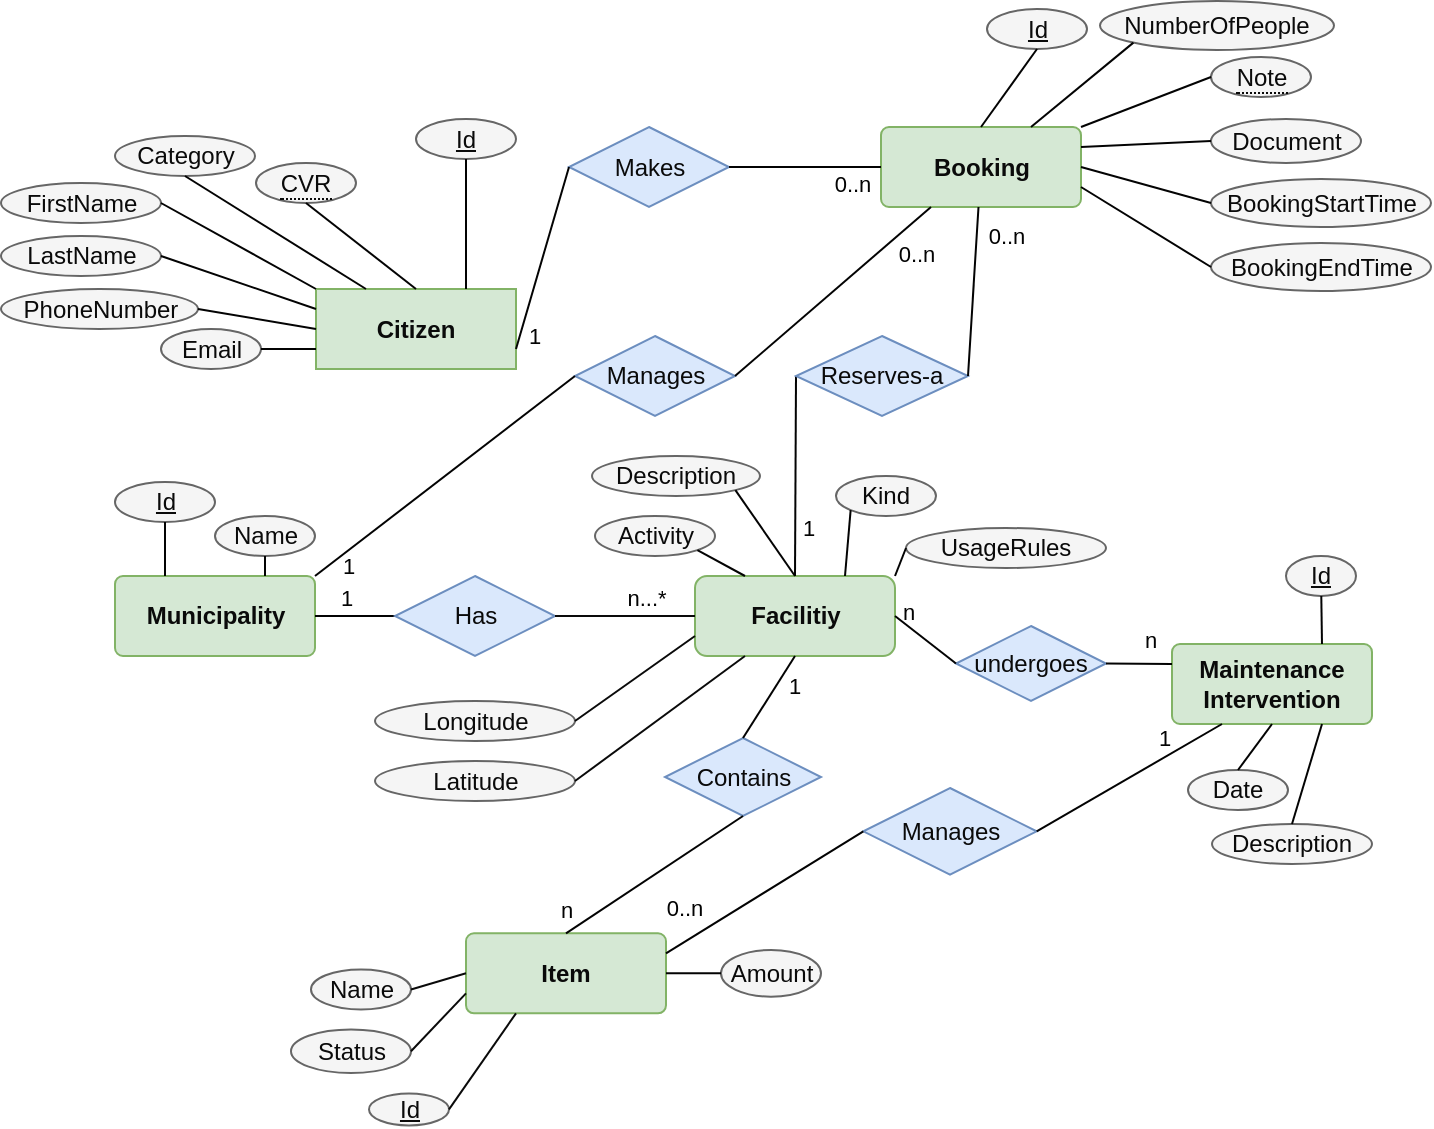 <mxfile>
    <diagram id="LfCzdrSlMp3ZznfIHX8q" name="Consolidated_ER_diagram">
        <mxGraphModel dx="662" dy="665" grid="0" gridSize="10" guides="1" tooltips="1" connect="1" arrows="1" fold="1" page="1" pageScale="1" pageWidth="850" pageHeight="1100" background="#ffffff" math="0" shadow="0">
            <root>
                <mxCell id="0"/>
                <mxCell id="1" parent="0"/>
                <mxCell id="120" value="FirstName" style="ellipse;whiteSpace=wrap;html=1;align=center;fillColor=#f5f5f5;strokeColor=#666666;fontColor=#0A0A0A;" vertex="1" parent="1">
                    <mxGeometry x="96.5" y="162.5" width="80" height="20" as="geometry"/>
                </mxCell>
                <mxCell id="121" value="Citizen" style="whiteSpace=wrap;html=1;align=center;fontStyle=1;fillColor=#d5e8d4;strokeColor=#82b366;fontColor=#0A0A0A;" vertex="1" parent="1">
                    <mxGeometry x="254" y="215.5" width="100" height="40" as="geometry"/>
                </mxCell>
                <mxCell id="122" value="PhoneNumber" style="ellipse;whiteSpace=wrap;html=1;align=center;fillColor=#f5f5f5;strokeColor=#666666;fontColor=#0A0A0A;" vertex="1" parent="1">
                    <mxGeometry x="96.5" y="215.5" width="98.5" height="20" as="geometry"/>
                </mxCell>
                <mxCell id="123" value="Email" style="ellipse;whiteSpace=wrap;html=1;align=center;fillColor=#f5f5f5;strokeColor=#666666;fontColor=#0A0A0A;" vertex="1" parent="1">
                    <mxGeometry x="176.5" y="235.5" width="50" height="20" as="geometry"/>
                </mxCell>
                <mxCell id="124" value="Category" style="ellipse;whiteSpace=wrap;html=1;align=center;fillColor=#f5f5f5;strokeColor=#666666;fontColor=#0A0A0A;" vertex="1" parent="1">
                    <mxGeometry x="153.5" y="139" width="70" height="20" as="geometry"/>
                </mxCell>
                <mxCell id="125" value="" style="endArrow=none;html=1;rounded=0;entryX=0;entryY=0;entryDx=0;entryDy=0;exitX=1;exitY=0.5;exitDx=0;exitDy=0;fontColor=#0A0A0A;strokeColor=#030303;" edge="1" parent="1" source="120" target="121">
                    <mxGeometry relative="1" as="geometry">
                        <mxPoint x="254" y="65.5" as="sourcePoint"/>
                        <mxPoint x="414" y="65.5" as="targetPoint"/>
                    </mxGeometry>
                </mxCell>
                <mxCell id="126" value="" style="endArrow=none;html=1;rounded=0;exitX=1;exitY=0.5;exitDx=0;exitDy=0;entryX=0;entryY=0.5;entryDx=0;entryDy=0;fontColor=#0A0A0A;strokeColor=#030303;" edge="1" parent="1" source="122" target="121">
                    <mxGeometry relative="1" as="geometry">
                        <mxPoint x="264" y="75.5" as="sourcePoint"/>
                        <mxPoint x="294" y="145.5" as="targetPoint"/>
                    </mxGeometry>
                </mxCell>
                <mxCell id="127" value="" style="endArrow=none;html=1;rounded=0;entryX=0;entryY=0.75;entryDx=0;entryDy=0;exitX=1;exitY=0.5;exitDx=0;exitDy=0;fontColor=#0A0A0A;strokeColor=#030303;" edge="1" parent="1" source="123" target="121">
                    <mxGeometry relative="1" as="geometry">
                        <mxPoint x="284" y="95.5" as="sourcePoint"/>
                        <mxPoint x="299" y="175.5" as="targetPoint"/>
                    </mxGeometry>
                </mxCell>
                <mxCell id="128" value="Facilitiy" style="whiteSpace=wrap;html=1;align=center;fontStyle=1;fillColor=#d5e8d4;strokeColor=#82b366;fontColor=#0A0A0A;rounded=1;" vertex="1" parent="1">
                    <mxGeometry x="443.5" y="359" width="100" height="40" as="geometry"/>
                </mxCell>
                <mxCell id="129" value="Kind" style="ellipse;whiteSpace=wrap;html=1;align=center;fillColor=#f5f5f5;strokeColor=#666666;fontColor=#0A0A0A;" vertex="1" parent="1">
                    <mxGeometry x="514" y="309" width="50" height="20" as="geometry"/>
                </mxCell>
                <mxCell id="130" value="Item" style="rounded=1;arcSize=10;whiteSpace=wrap;html=1;align=center;fontStyle=1;fillColor=#d5e8d4;strokeColor=#82b366;fontColor=#0A0A0A;" vertex="1" parent="1">
                    <mxGeometry x="329" y="537.66" width="100" height="40" as="geometry"/>
                </mxCell>
                <mxCell id="131" value="Name" style="ellipse;whiteSpace=wrap;html=1;align=center;fillColor=#f5f5f5;strokeColor=#666666;fontColor=#0A0A0A;" vertex="1" parent="1">
                    <mxGeometry x="251.5" y="555.71" width="50" height="20" as="geometry"/>
                </mxCell>
                <mxCell id="132" value="Amount" style="ellipse;whiteSpace=wrap;html=1;align=center;fillColor=#f5f5f5;strokeColor=#666666;fontColor=#0A0A0A;" vertex="1" parent="1">
                    <mxGeometry x="456.5" y="546.0" width="50" height="23.33" as="geometry"/>
                </mxCell>
                <mxCell id="133" value="" style="endArrow=none;html=1;rounded=0;entryX=0;entryY=0.5;entryDx=0;entryDy=0;exitX=1;exitY=0.5;exitDx=0;exitDy=0;fontColor=#0A0A0A;strokeColor=#0A0A0A;" edge="1" parent="1" source="131" target="130">
                    <mxGeometry relative="1" as="geometry">
                        <mxPoint x="429" y="357.66" as="sourcePoint"/>
                        <mxPoint x="499" y="317.66" as="targetPoint"/>
                    </mxGeometry>
                </mxCell>
                <mxCell id="134" value="" style="endArrow=none;html=1;rounded=0;entryX=1;entryY=0.5;entryDx=0;entryDy=0;exitX=0;exitY=0.5;exitDx=0;exitDy=0;fontColor=#0A0A0A;strokeColor=#030303;" edge="1" parent="1" source="132" target="130">
                    <mxGeometry relative="1" as="geometry">
                        <mxPoint x="319" y="567.66" as="sourcePoint"/>
                        <mxPoint x="374" y="537.66" as="targetPoint"/>
                    </mxGeometry>
                </mxCell>
                <mxCell id="135" value="Makes" style="shape=rhombus;perimeter=rhombusPerimeter;whiteSpace=wrap;html=1;align=center;fillColor=#dae8fc;strokeColor=#6c8ebf;fontStyle=0;fontColor=#0A0A0A;" vertex="1" parent="1">
                    <mxGeometry x="380.5" y="134.5" width="80" height="40" as="geometry"/>
                </mxCell>
                <mxCell id="136" value="" style="endArrow=none;html=1;rounded=0;exitX=1;exitY=0.75;exitDx=0;exitDy=0;entryX=0;entryY=0.5;entryDx=0;entryDy=0;fontColor=#0A0A0A;strokeColor=#030303;" edge="1" parent="1" source="121" target="135">
                    <mxGeometry relative="1" as="geometry">
                        <mxPoint x="548.2" y="-61" as="sourcePoint"/>
                        <mxPoint x="550" y="-30.48" as="targetPoint"/>
                    </mxGeometry>
                </mxCell>
                <mxCell id="137" value="1" style="edgeLabel;html=1;align=center;verticalAlign=middle;resizable=0;points=[];fontColor=#030303;labelBackgroundColor=none;" connectable="0" vertex="1" parent="136">
                    <mxGeometry x="-0.694" relative="1" as="geometry">
                        <mxPoint x="5" y="7" as="offset"/>
                    </mxGeometry>
                </mxCell>
                <mxCell id="138" value="Booking" style="rounded=1;arcSize=10;whiteSpace=wrap;html=1;align=center;fontStyle=1;fillColor=#d5e8d4;strokeColor=#82b366;fontColor=#0A0A0A;" vertex="1" parent="1">
                    <mxGeometry x="536.5" y="134.5" width="100" height="40" as="geometry"/>
                </mxCell>
                <mxCell id="139" value="Document" style="ellipse;whiteSpace=wrap;html=1;align=center;fillColor=#f5f5f5;strokeColor=#666666;fontColor=#0A0A0A;" vertex="1" parent="1">
                    <mxGeometry x="701.5" y="130.5" width="75" height="22" as="geometry"/>
                </mxCell>
                <mxCell id="140" value="&lt;span style=&quot;border-bottom: 1px dotted&quot;&gt;Note&lt;/span&gt;" style="ellipse;whiteSpace=wrap;html=1;align=center;fillColor=#f5f5f5;strokeColor=#666666;fontColor=#0A0A0A;" vertex="1" parent="1">
                    <mxGeometry x="701.5" y="99.5" width="50" height="20" as="geometry"/>
                </mxCell>
                <mxCell id="141" value="Maintenance Intervention" style="rounded=1;arcSize=10;whiteSpace=wrap;html=1;align=center;fontStyle=1;fillColor=#d5e8d4;strokeColor=#82b366;fontColor=#0A0A0A;" vertex="1" parent="1">
                    <mxGeometry x="682" y="393" width="100" height="40" as="geometry"/>
                </mxCell>
                <mxCell id="142" value="" style="endArrow=none;html=1;rounded=0;exitX=1;exitY=0.25;exitDx=0;exitDy=0;entryX=0;entryY=0.5;entryDx=0;entryDy=0;fontColor=#0A0A0A;strokeColor=#030303;" edge="1" parent="1" source="138" target="139">
                    <mxGeometry relative="1" as="geometry">
                        <mxPoint x="771.5" y="324.5" as="sourcePoint"/>
                        <mxPoint x="696.5" y="124.5" as="targetPoint"/>
                    </mxGeometry>
                </mxCell>
                <mxCell id="143" value="" style="endArrow=none;html=1;rounded=0;entryX=0;entryY=0.5;entryDx=0;entryDy=0;exitX=1;exitY=0;exitDx=0;exitDy=0;fontColor=#0A0A0A;strokeColor=#030303;" edge="1" parent="1" source="138" target="140">
                    <mxGeometry relative="1" as="geometry">
                        <mxPoint x="701.5" y="214.5" as="sourcePoint"/>
                        <mxPoint x="646.5" y="304.5" as="targetPoint"/>
                    </mxGeometry>
                </mxCell>
                <mxCell id="144" value="Date" style="ellipse;whiteSpace=wrap;html=1;align=center;fillColor=#f5f5f5;strokeColor=#666666;fontColor=#0A0A0A;" vertex="1" parent="1">
                    <mxGeometry x="690" y="456" width="50" height="20" as="geometry"/>
                </mxCell>
                <mxCell id="145" value="Description" style="ellipse;whiteSpace=wrap;html=1;align=center;fillColor=#f5f5f5;strokeColor=#666666;fontColor=#0A0A0A;" vertex="1" parent="1">
                    <mxGeometry x="702" y="483" width="80" height="20" as="geometry"/>
                </mxCell>
                <mxCell id="146" value="" style="endArrow=none;html=1;rounded=0;entryX=0.5;entryY=0;entryDx=0;entryDy=0;exitX=0.5;exitY=1;exitDx=0;exitDy=0;fontColor=#0A0A0A;strokeColor=#030303;" edge="1" parent="1" source="141" target="144">
                    <mxGeometry relative="1" as="geometry">
                        <mxPoint x="813.5" y="829" as="sourcePoint"/>
                        <mxPoint x="773.5" y="839" as="targetPoint"/>
                    </mxGeometry>
                </mxCell>
                <mxCell id="147" value="" style="endArrow=none;html=1;rounded=0;entryX=0.5;entryY=0;entryDx=0;entryDy=0;exitX=0.75;exitY=1;exitDx=0;exitDy=0;fontColor=#0A0A0A;strokeColor=#030303;" edge="1" parent="1" source="141" target="145">
                    <mxGeometry relative="1" as="geometry">
                        <mxPoint x="828.5" y="409.0" as="sourcePoint"/>
                        <mxPoint x="783.5" y="459" as="targetPoint"/>
                    </mxGeometry>
                </mxCell>
                <mxCell id="148" value="" style="endArrow=none;html=1;rounded=0;exitX=0.5;exitY=1;exitDx=0;exitDy=0;entryX=0.25;entryY=0;entryDx=0;entryDy=0;fontColor=#0A0A0A;strokeColor=#030303;" edge="1" parent="1" source="124" target="121">
                    <mxGeometry relative="1" as="geometry">
                        <mxPoint x="224" y="25.5" as="sourcePoint"/>
                        <mxPoint x="244" y="145.5" as="targetPoint"/>
                    </mxGeometry>
                </mxCell>
                <mxCell id="149" value="&lt;span style=&quot;border-bottom: 1px dotted&quot;&gt;CVR&lt;/span&gt;" style="ellipse;whiteSpace=wrap;html=1;align=center;fillColor=#f5f5f5;strokeColor=#666666;fontColor=#0A0A0A;" vertex="1" parent="1">
                    <mxGeometry x="224" y="152.5" width="50" height="20" as="geometry"/>
                </mxCell>
                <mxCell id="150" value="" style="endArrow=none;html=1;rounded=0;entryX=0.5;entryY=0;entryDx=0;entryDy=0;exitX=0.5;exitY=1;exitDx=0;exitDy=0;fontColor=#0A0A0A;strokeColor=#030303;" edge="1" parent="1" source="149" target="121">
                    <mxGeometry relative="1" as="geometry">
                        <mxPoint x="174.0" y="175.5" as="sourcePoint"/>
                        <mxPoint x="254" y="175.5" as="targetPoint"/>
                    </mxGeometry>
                </mxCell>
                <mxCell id="151" value="" style="endArrow=none;html=1;rounded=0;entryX=0.75;entryY=0;entryDx=0;entryDy=0;exitX=0;exitY=1;exitDx=0;exitDy=0;fontColor=#0A0A0A;strokeColor=#030303;" edge="1" parent="1" source="129" target="128">
                    <mxGeometry relative="1" as="geometry">
                        <mxPoint x="453.5" y="449" as="sourcePoint"/>
                        <mxPoint x="378.5" y="619" as="targetPoint"/>
                    </mxGeometry>
                </mxCell>
                <mxCell id="152" value="" style="endArrow=none;html=1;rounded=0;exitX=1;exitY=0.5;exitDx=0;exitDy=0;entryX=0;entryY=0.5;entryDx=0;entryDy=0;fontColor=#0A0A0A;strokeColor=#030303;" edge="1" parent="1" source="135" target="138">
                    <mxGeometry relative="1" as="geometry">
                        <mxPoint x="491.5" y="-31.5" as="sourcePoint"/>
                        <mxPoint x="501.5" y="38.5" as="targetPoint"/>
                    </mxGeometry>
                </mxCell>
                <mxCell id="153" value="0..n" style="edgeLabel;html=1;align=center;verticalAlign=middle;resizable=0;points=[];fontColor=#030303;labelBackgroundColor=none;" connectable="0" vertex="1" parent="152">
                    <mxGeometry x="0.476" y="-5" relative="1" as="geometry">
                        <mxPoint x="5" y="3" as="offset"/>
                    </mxGeometry>
                </mxCell>
                <mxCell id="154" value="" style="endArrow=none;html=1;rounded=0;exitX=0.5;exitY=0;exitDx=0;exitDy=0;entryX=0;entryY=0.5;entryDx=0;entryDy=0;fontColor=#0A0A0A;strokeColor=#030303;" edge="1" parent="1" source="128" target="155">
                    <mxGeometry relative="1" as="geometry">
                        <mxPoint x="373.5" y="89" as="sourcePoint"/>
                        <mxPoint x="283.5" y="139" as="targetPoint"/>
                    </mxGeometry>
                </mxCell>
                <mxCell id="155" value="Reserves-a" style="shape=rhombus;perimeter=rhombusPerimeter;whiteSpace=wrap;html=1;align=center;fillColor=#dae8fc;strokeColor=#6c8ebf;fontStyle=0;fontColor=#0A0A0A;" vertex="1" parent="1">
                    <mxGeometry x="494" y="239" width="86" height="40" as="geometry"/>
                </mxCell>
                <mxCell id="156" value="" style="endArrow=none;html=1;rounded=0;fontColor=#0A0A0A;strokeColor=#030303;exitX=1;exitY=0.5;exitDx=0;exitDy=0;" edge="1" parent="1" source="155" target="138">
                    <mxGeometry relative="1" as="geometry">
                        <mxPoint x="616" y="195" as="sourcePoint"/>
                        <mxPoint x="621" y="165" as="targetPoint"/>
                    </mxGeometry>
                </mxCell>
                <mxCell id="157" value="Activity" style="ellipse;whiteSpace=wrap;html=1;align=center;fillColor=#f5f5f5;strokeColor=#666666;fontColor=#0A0A0A;" vertex="1" parent="1">
                    <mxGeometry x="393.5" y="329" width="60" height="20" as="geometry"/>
                </mxCell>
                <mxCell id="158" value="" style="endArrow=none;html=1;rounded=0;entryX=0.25;entryY=0;entryDx=0;entryDy=0;exitX=1;exitY=1;exitDx=0;exitDy=0;fontColor=#0A0A0A;strokeColor=#030303;" edge="1" parent="1" source="157" target="128">
                    <mxGeometry relative="1" as="geometry">
                        <mxPoint x="383.5" y="389" as="sourcePoint"/>
                        <mxPoint x="453.5" y="379" as="targetPoint"/>
                    </mxGeometry>
                </mxCell>
                <mxCell id="159" value="Contains" style="shape=rhombus;perimeter=rhombusPerimeter;whiteSpace=wrap;html=1;align=center;fillColor=#dae8fc;strokeColor=#6c8ebf;fontStyle=0;fontColor=#0A0A0A;" vertex="1" parent="1">
                    <mxGeometry x="428.5" y="440" width="78" height="39" as="geometry"/>
                </mxCell>
                <mxCell id="160" value="&lt;u&gt;Id&lt;/u&gt;" style="ellipse;whiteSpace=wrap;html=1;align=center;fillColor=#f5f5f5;strokeColor=#666666;fontColor=#0A0A0A;" vertex="1" parent="1">
                    <mxGeometry x="304" y="130.5" width="50" height="20" as="geometry"/>
                </mxCell>
                <mxCell id="161" value="" style="endArrow=none;html=1;rounded=0;entryX=0.75;entryY=0;entryDx=0;entryDy=0;exitX=0.5;exitY=1;exitDx=0;exitDy=0;fontColor=#0A0A0A;strokeColor=#030303;" edge="1" parent="1" source="160" target="121">
                    <mxGeometry relative="1" as="geometry">
                        <mxPoint x="224" y="25.5" as="sourcePoint"/>
                        <mxPoint x="279" y="155.5" as="targetPoint"/>
                    </mxGeometry>
                </mxCell>
                <mxCell id="162" value="BookingStartTime" style="ellipse;whiteSpace=wrap;html=1;align=center;fillColor=#f5f5f5;strokeColor=#666666;fontColor=#0A0A0A;" vertex="1" parent="1">
                    <mxGeometry x="701.5" y="160.5" width="110" height="24" as="geometry"/>
                </mxCell>
                <mxCell id="163" value="BookingEndTime" style="ellipse;whiteSpace=wrap;html=1;align=center;fillColor=#f5f5f5;strokeColor=#666666;fontColor=#0A0A0A;" vertex="1" parent="1">
                    <mxGeometry x="701.5" y="192.5" width="110" height="24" as="geometry"/>
                </mxCell>
                <mxCell id="164" value="" style="endArrow=none;html=1;rounded=0;exitX=0;exitY=0.5;exitDx=0;exitDy=0;entryX=1;entryY=0.5;entryDx=0;entryDy=0;fontColor=#0A0A0A;strokeColor=#030303;" edge="1" parent="1" source="162" target="138">
                    <mxGeometry relative="1" as="geometry">
                        <mxPoint x="596.5" y="234.5" as="sourcePoint"/>
                        <mxPoint x="761.855" y="190.358" as="targetPoint"/>
                    </mxGeometry>
                </mxCell>
                <mxCell id="165" value="" style="endArrow=none;html=1;rounded=0;exitX=0;exitY=0.5;exitDx=0;exitDy=0;entryX=1;entryY=0.75;entryDx=0;entryDy=0;fontColor=#0A0A0A;strokeColor=#030303;" edge="1" parent="1" source="163" target="138">
                    <mxGeometry relative="1" as="geometry">
                        <mxPoint x="816.5" y="174.5" as="sourcePoint"/>
                        <mxPoint x="761.855" y="218.642" as="targetPoint"/>
                    </mxGeometry>
                </mxCell>
                <mxCell id="166" value="&lt;u&gt;Id&lt;/u&gt;" style="ellipse;whiteSpace=wrap;html=1;align=center;fillColor=#f5f5f5;strokeColor=#666666;fontColor=#0A0A0A;" vertex="1" parent="1">
                    <mxGeometry x="589.5" y="75.5" width="50" height="20" as="geometry"/>
                </mxCell>
                <mxCell id="167" value="" style="endArrow=none;html=1;rounded=0;entryX=0.5;entryY=0;entryDx=0;entryDy=0;exitX=0.5;exitY=1;exitDx=0;exitDy=0;fontColor=#0A0A0A;strokeColor=#030303;" edge="1" parent="1" source="166" target="138">
                    <mxGeometry relative="1" as="geometry">
                        <mxPoint x="646.5" y="144.5" as="sourcePoint"/>
                        <mxPoint x="721.145" y="58.642" as="targetPoint"/>
                    </mxGeometry>
                </mxCell>
                <mxCell id="168" value="NumberOfPeople" style="ellipse;whiteSpace=wrap;html=1;align=center;fillColor=#f5f5f5;strokeColor=#666666;fontColor=#0A0A0A;" vertex="1" parent="1">
                    <mxGeometry x="646" y="71.5" width="117" height="24.5" as="geometry"/>
                </mxCell>
                <mxCell id="169" value="" style="endArrow=none;html=1;rounded=0;entryX=0.75;entryY=0;entryDx=0;entryDy=0;exitX=0;exitY=1;exitDx=0;exitDy=0;fontColor=#0A0A0A;strokeColor=#030303;" edge="1" parent="1" source="168" target="138">
                    <mxGeometry relative="1" as="geometry">
                        <mxPoint x="476.5" y="104.5" as="sourcePoint"/>
                        <mxPoint x="546.5" y="164.5" as="targetPoint"/>
                    </mxGeometry>
                </mxCell>
                <mxCell id="170" value="&lt;u&gt;Id&lt;/u&gt;" style="ellipse;whiteSpace=wrap;html=1;align=center;fillColor=#f5f5f5;strokeColor=#666666;fontColor=#0A0A0A;" vertex="1" parent="1">
                    <mxGeometry x="739" y="349" width="35" height="20" as="geometry"/>
                </mxCell>
                <mxCell id="171" value="" style="endArrow=none;html=1;rounded=0;exitX=0.75;exitY=0;exitDx=0;exitDy=0;fontColor=#0A0A0A;strokeColor=#030303;" edge="1" parent="1" source="141" target="170">
                    <mxGeometry relative="1" as="geometry">
                        <mxPoint x="878.5" y="409" as="sourcePoint"/>
                        <mxPoint x="963.5" y="439" as="targetPoint"/>
                    </mxGeometry>
                </mxCell>
                <mxCell id="172" value="undergoes" style="shape=rhombus;perimeter=rhombusPerimeter;whiteSpace=wrap;html=1;align=center;fillColor=#dae8fc;strokeColor=#6c8ebf;fontColor=#0A0A0A;" vertex="1" parent="1">
                    <mxGeometry x="574" y="384" width="75" height="37.5" as="geometry"/>
                </mxCell>
                <mxCell id="173" value="" style="endArrow=none;html=1;rounded=0;exitX=0;exitY=0.5;exitDx=0;exitDy=0;entryX=1;entryY=0.5;entryDx=0;entryDy=0;fontColor=#0A0A0A;strokeColor=#030303;" edge="1" parent="1" source="172" target="128">
                    <mxGeometry relative="1" as="geometry">
                        <mxPoint x="723.5" y="219" as="sourcePoint"/>
                        <mxPoint x="678.713" y="203.199" as="targetPoint"/>
                    </mxGeometry>
                </mxCell>
                <mxCell id="174" value="n" style="edgeLabel;html=1;align=center;verticalAlign=middle;resizable=0;points=[];fontColor=#030303;labelBackgroundColor=none;" connectable="0" vertex="1" parent="173">
                    <mxGeometry x="0.658" y="-1" relative="1" as="geometry">
                        <mxPoint y="-6" as="offset"/>
                    </mxGeometry>
                </mxCell>
                <mxCell id="175" value="" style="endArrow=none;html=1;rounded=0;exitX=0;exitY=0.25;exitDx=0;exitDy=0;entryX=1;entryY=0.5;entryDx=0;entryDy=0;fontColor=#0A0A0A;strokeColor=#030303;" edge="1" parent="1" source="141" target="172">
                    <mxGeometry relative="1" as="geometry">
                        <mxPoint x="733.5" y="229" as="sourcePoint"/>
                        <mxPoint x="688.713" y="213.199" as="targetPoint"/>
                    </mxGeometry>
                </mxCell>
                <mxCell id="176" value="n" style="edgeLabel;html=1;align=center;verticalAlign=middle;resizable=0;points=[];fontColor=#030303;labelBackgroundColor=none;" connectable="0" vertex="1" parent="175">
                    <mxGeometry x="-0.353" y="-1" relative="1" as="geometry">
                        <mxPoint x="-1" y="-11" as="offset"/>
                    </mxGeometry>
                </mxCell>
                <mxCell id="177" value="Municipality" style="rounded=1;arcSize=10;whiteSpace=wrap;html=1;align=center;fontStyle=1;fillColor=#d5e8d4;strokeColor=#82b366;fontColor=#0A0A0A;" vertex="1" parent="1">
                    <mxGeometry x="153.5" y="359" width="100" height="40" as="geometry"/>
                </mxCell>
                <mxCell id="178" value="" style="endArrow=none;html=1;rounded=0;entryX=0;entryY=0.5;entryDx=0;entryDy=0;exitX=1;exitY=0.5;exitDx=0;exitDy=0;fontColor=#0A0A0A;strokeColor=#030303;" edge="1" parent="1" source="177" target="180">
                    <mxGeometry relative="1" as="geometry">
                        <mxPoint x="242.5" y="379" as="sourcePoint"/>
                        <mxPoint x="282.5" y="379" as="targetPoint"/>
                    </mxGeometry>
                </mxCell>
                <mxCell id="179" value="1" style="edgeLabel;html=1;align=center;verticalAlign=middle;resizable=0;points=[];fontColor=#030303;labelBackgroundColor=none;" connectable="0" vertex="1" parent="178">
                    <mxGeometry x="-0.493" y="1" relative="1" as="geometry">
                        <mxPoint x="5" y="-8" as="offset"/>
                    </mxGeometry>
                </mxCell>
                <mxCell id="180" value="Has" style="shape=rhombus;perimeter=rhombusPerimeter;whiteSpace=wrap;html=1;align=center;fillColor=#dae8fc;strokeColor=#6c8ebf;fontStyle=0;fontColor=#0A0A0A;" vertex="1" parent="1">
                    <mxGeometry x="293.5" y="359" width="80" height="40" as="geometry"/>
                </mxCell>
                <mxCell id="181" value="" style="endArrow=none;html=1;rounded=0;entryX=1;entryY=0.5;entryDx=0;entryDy=0;exitX=0;exitY=0.5;exitDx=0;exitDy=0;fontColor=#0A0A0A;strokeColor=#0A0A0A;" edge="1" parent="1" source="128" target="180">
                    <mxGeometry relative="1" as="geometry">
                        <mxPoint x="263.5" y="369" as="sourcePoint"/>
                        <mxPoint x="293.5" y="369" as="targetPoint"/>
                    </mxGeometry>
                </mxCell>
                <mxCell id="182" value="n...*" style="edgeLabel;html=1;align=center;verticalAlign=middle;resizable=0;points=[];fontColor=#030303;labelBackgroundColor=none;" connectable="0" vertex="1" parent="181">
                    <mxGeometry x="-0.465" relative="1" as="geometry">
                        <mxPoint x="-6" y="-9" as="offset"/>
                    </mxGeometry>
                </mxCell>
                <mxCell id="183" value="&lt;u&gt;Id&lt;/u&gt;" style="ellipse;whiteSpace=wrap;html=1;align=center;fillColor=#f5f5f5;strokeColor=#666666;fontColor=#0A0A0A;" vertex="1" parent="1">
                    <mxGeometry x="153.5" y="312" width="50" height="20" as="geometry"/>
                </mxCell>
                <mxCell id="184" value="Name" style="ellipse;whiteSpace=wrap;html=1;align=center;fillColor=#f5f5f5;strokeColor=#666666;fontColor=#0A0A0A;" vertex="1" parent="1">
                    <mxGeometry x="203.5" y="329" width="50" height="20" as="geometry"/>
                </mxCell>
                <mxCell id="185" value="" style="endArrow=none;html=1;rounded=0;entryX=0.25;entryY=0;entryDx=0;entryDy=0;exitX=0.5;exitY=1;exitDx=0;exitDy=0;fontColor=#0A0A0A;strokeColor=#030303;" edge="1" parent="1" source="183" target="177">
                    <mxGeometry relative="1" as="geometry">
                        <mxPoint x="443.5" y="159" as="sourcePoint"/>
                        <mxPoint x="523.5" y="149" as="targetPoint"/>
                    </mxGeometry>
                </mxCell>
                <mxCell id="186" value="" style="endArrow=none;html=1;rounded=0;entryX=0.75;entryY=0;entryDx=0;entryDy=0;exitX=0.5;exitY=1;exitDx=0;exitDy=0;fontColor=#0A0A0A;strokeColor=#030303;" edge="1" parent="1" source="184" target="177">
                    <mxGeometry relative="1" as="geometry">
                        <mxPoint x="273.5" y="319" as="sourcePoint"/>
                        <mxPoint x="273.5" y="369" as="targetPoint"/>
                    </mxGeometry>
                </mxCell>
                <mxCell id="187" value="" style="endArrow=none;html=1;rounded=0;entryX=0.5;entryY=1;entryDx=0;entryDy=0;exitX=0.5;exitY=0;exitDx=0;exitDy=0;fontColor=#0A0A0A;strokeColor=#030303;" edge="1" parent="1" source="159" target="128">
                    <mxGeometry relative="1" as="geometry">
                        <mxPoint x="578.145" y="454.858" as="sourcePoint"/>
                        <mxPoint x="528.5" y="409" as="targetPoint"/>
                    </mxGeometry>
                </mxCell>
                <mxCell id="188" value="1" style="edgeLabel;html=1;align=center;verticalAlign=middle;resizable=0;points=[];fontColor=#030303;labelBackgroundColor=none;" connectable="0" vertex="1" parent="187">
                    <mxGeometry x="0.78" y="1" relative="1" as="geometry">
                        <mxPoint x="3" y="11" as="offset"/>
                    </mxGeometry>
                </mxCell>
                <mxCell id="189" value="" style="endArrow=none;html=1;rounded=0;entryX=0.5;entryY=1;entryDx=0;entryDy=0;exitX=0.5;exitY=0;exitDx=0;exitDy=0;fontColor=#0A0A0A;strokeColor=#030303;" edge="1" parent="1" source="130" target="159">
                    <mxGeometry relative="1" as="geometry">
                        <mxPoint x="503.5" y="559" as="sourcePoint"/>
                        <mxPoint x="473.5" y="519" as="targetPoint"/>
                    </mxGeometry>
                </mxCell>
                <mxCell id="190" value="n" style="edgeLabel;html=1;align=center;verticalAlign=middle;resizable=0;points=[];fontColor=#030303;labelBackgroundColor=none;" connectable="0" vertex="1" parent="189">
                    <mxGeometry x="-0.469" relative="1" as="geometry">
                        <mxPoint x="-24" y="4" as="offset"/>
                    </mxGeometry>
                </mxCell>
                <mxCell id="191" value="&lt;u&gt;Id&lt;/u&gt;" style="ellipse;whiteSpace=wrap;html=1;align=center;fillColor=#f5f5f5;strokeColor=#666666;fontColor=#0A0A0A;" vertex="1" parent="1">
                    <mxGeometry x="280.5" y="617.71" width="40" height="16" as="geometry"/>
                </mxCell>
                <mxCell id="192" value="" style="endArrow=none;html=1;rounded=0;entryX=0.25;entryY=1;entryDx=0;entryDy=0;exitX=1;exitY=0.5;exitDx=0;exitDy=0;fontColor=#0A0A0A;strokeColor=#0A0A0A;" edge="1" parent="1" source="191" target="130">
                    <mxGeometry relative="1" as="geometry">
                        <mxPoint x="439" y="567.66" as="sourcePoint"/>
                        <mxPoint x="389" y="477.66" as="targetPoint"/>
                    </mxGeometry>
                </mxCell>
                <mxCell id="193" value="Latitude" style="ellipse;whiteSpace=wrap;html=1;align=center;fillColor=#f5f5f5;strokeColor=#666666;fontColor=#0A0A0A;" vertex="1" parent="1">
                    <mxGeometry x="283.5" y="451.5" width="100" height="20" as="geometry"/>
                </mxCell>
                <mxCell id="194" value="" style="endArrow=none;html=1;rounded=0;entryX=0.25;entryY=1;entryDx=0;entryDy=0;exitX=1;exitY=0.5;exitDx=0;exitDy=0;fontColor=#0A0A0A;strokeColor=#0A0A0A;" edge="1" parent="1" source="193" target="128">
                    <mxGeometry relative="1" as="geometry">
                        <mxPoint x="298.5" y="449" as="sourcePoint"/>
                        <mxPoint x="418.5" y="451" as="targetPoint"/>
                    </mxGeometry>
                </mxCell>
                <mxCell id="195" value="Longitude" style="ellipse;whiteSpace=wrap;html=1;align=center;fillColor=#f5f5f5;strokeColor=#666666;fontColor=#0A0A0A;" vertex="1" parent="1">
                    <mxGeometry x="283.5" y="421.5" width="100" height="20" as="geometry"/>
                </mxCell>
                <mxCell id="196" value="" style="endArrow=none;html=1;rounded=0;exitX=1;exitY=0.5;exitDx=0;exitDy=0;entryX=0;entryY=0.75;entryDx=0;entryDy=0;fontColor=#0A0A0A;strokeColor=#0A0A0A;" edge="1" parent="1" source="195" target="128">
                    <mxGeometry relative="1" as="geometry">
                        <mxPoint x="258.5" y="499" as="sourcePoint"/>
                        <mxPoint x="398.74" y="449.548" as="targetPoint"/>
                    </mxGeometry>
                </mxCell>
                <mxCell id="197" value="Description" style="ellipse;whiteSpace=wrap;html=1;align=center;fillColor=#f5f5f5;strokeColor=#666666;fontColor=#0A0A0A;" vertex="1" parent="1">
                    <mxGeometry x="392" y="299" width="84" height="20" as="geometry"/>
                </mxCell>
                <mxCell id="198" value="" style="endArrow=none;html=1;rounded=0;entryX=1;entryY=1;entryDx=0;entryDy=0;exitX=0.5;exitY=0;exitDx=0;exitDy=0;fontColor=#0A0A0A;strokeColor=#030303;" edge="1" parent="1" source="128" target="197">
                    <mxGeometry relative="1" as="geometry">
                        <mxPoint x="593.5" y="489" as="sourcePoint"/>
                        <mxPoint x="528.5" y="409" as="targetPoint"/>
                    </mxGeometry>
                </mxCell>
                <mxCell id="199" value="UsageRules" style="ellipse;whiteSpace=wrap;html=1;align=center;fillColor=#f5f5f5;strokeColor=#666666;fontColor=#0A0A0A;" vertex="1" parent="1">
                    <mxGeometry x="549" y="335" width="100" height="20" as="geometry"/>
                </mxCell>
                <mxCell id="200" value="" style="endArrow=none;html=1;rounded=0;entryX=0;entryY=0.5;entryDx=0;entryDy=0;exitX=1;exitY=0;exitDx=0;exitDy=0;fontColor=#0A0A0A;strokeColor=#030303;" edge="1" parent="1" source="128" target="199">
                    <mxGeometry relative="1" as="geometry">
                        <mxPoint x="643.5" y="469" as="sourcePoint"/>
                        <mxPoint x="633.5" y="559.0" as="targetPoint"/>
                    </mxGeometry>
                </mxCell>
                <mxCell id="201" value="Status" style="ellipse;whiteSpace=wrap;html=1;align=center;fillColor=#f5f5f5;strokeColor=#666666;fontColor=#0A0A0A;" vertex="1" parent="1">
                    <mxGeometry x="241.5" y="585.71" width="60" height="21.82" as="geometry"/>
                </mxCell>
                <mxCell id="202" value="" style="endArrow=none;html=1;rounded=0;entryX=1;entryY=0.5;entryDx=0;entryDy=0;exitX=0;exitY=0.75;exitDx=0;exitDy=0;fontColor=#0A0A0A;strokeColor=#0A0A0A;" edge="1" parent="1" source="130" target="201">
                    <mxGeometry relative="1" as="geometry">
                        <mxPoint x="389.0" y="637.66" as="sourcePoint"/>
                        <mxPoint x="389.0" y="587.66" as="targetPoint"/>
                    </mxGeometry>
                </mxCell>
                <mxCell id="203" value="Manages" style="shape=rhombus;perimeter=rhombusPerimeter;whiteSpace=wrap;html=1;align=center;fillColor=#dae8fc;strokeColor=#6c8ebf;fontStyle=0;fontColor=#0A0A0A;" vertex="1" parent="1">
                    <mxGeometry x="527.67" y="465" width="86.66" height="43.33" as="geometry"/>
                </mxCell>
                <mxCell id="204" value="Manages" style="shape=rhombus;perimeter=rhombusPerimeter;whiteSpace=wrap;html=1;align=center;fillColor=#dae8fc;strokeColor=#6c8ebf;fontStyle=0;fontColor=#0A0A0A;" vertex="1" parent="1">
                    <mxGeometry x="383.5" y="239" width="80" height="40" as="geometry"/>
                </mxCell>
                <mxCell id="205" value="" style="endArrow=none;html=1;rounded=0;entryX=1;entryY=0.5;entryDx=0;entryDy=0;exitX=0.25;exitY=1;exitDx=0;exitDy=0;fontColor=#0A0A0A;strokeColor=#030303;" edge="1" parent="1" source="141" target="203">
                    <mxGeometry relative="1" as="geometry">
                        <mxPoint x="878.5" y="409" as="sourcePoint"/>
                        <mxPoint x="963.5" y="439" as="targetPoint"/>
                    </mxGeometry>
                </mxCell>
                <mxCell id="206" value="1" style="edgeLabel;html=1;align=center;verticalAlign=middle;resizable=0;points=[];fontColor=#030303;labelBackgroundColor=none;" connectable="0" vertex="1" parent="205">
                    <mxGeometry x="-0.806" y="-6" relative="1" as="geometry">
                        <mxPoint x="-17" y="7" as="offset"/>
                    </mxGeometry>
                </mxCell>
                <mxCell id="207" value="" style="endArrow=none;html=1;rounded=0;exitX=1;exitY=0.25;exitDx=0;exitDy=0;entryX=0;entryY=0.5;entryDx=0;entryDy=0;fontColor=#0A0A0A;strokeColor=#030303;" edge="1" parent="1" source="130" target="203">
                    <mxGeometry relative="1" as="geometry">
                        <mxPoint x="853.5" y="409" as="sourcePoint"/>
                        <mxPoint x="783.5" y="639" as="targetPoint"/>
                    </mxGeometry>
                </mxCell>
                <mxCell id="208" value="0..n" style="edgeLabel;html=1;align=center;verticalAlign=middle;resizable=0;points=[];fontColor=#030303;labelBackgroundColor=none;" connectable="0" vertex="1" parent="207">
                    <mxGeometry x="-0.766" y="2" relative="1" as="geometry">
                        <mxPoint x="-2" y="-14" as="offset"/>
                    </mxGeometry>
                </mxCell>
                <mxCell id="209" value="" style="endArrow=none;html=1;rounded=0;entryX=0;entryY=0.5;entryDx=0;entryDy=0;exitX=1;exitY=0;exitDx=0;exitDy=0;fontColor=#0A0A0A;strokeColor=#030303;" edge="1" parent="1" source="177" target="204">
                    <mxGeometry relative="1" as="geometry">
                        <mxPoint x="853.5" y="369" as="sourcePoint"/>
                        <mxPoint x="853.5" y="619" as="targetPoint"/>
                    </mxGeometry>
                </mxCell>
                <mxCell id="210" value="1" style="edgeLabel;html=1;align=center;verticalAlign=middle;resizable=0;points=[];fontColor=#030303;labelBackgroundColor=none;" connectable="0" vertex="1" parent="209">
                    <mxGeometry x="-0.806" y="-6" relative="1" as="geometry">
                        <mxPoint as="offset"/>
                    </mxGeometry>
                </mxCell>
                <mxCell id="211" value="" style="endArrow=none;html=1;rounded=0;entryX=0.25;entryY=1;entryDx=0;entryDy=0;exitX=1;exitY=0.5;exitDx=0;exitDy=0;fontColor=#0A0A0A;strokeColor=#030303;" edge="1" parent="1" source="204" target="138">
                    <mxGeometry relative="1" as="geometry">
                        <mxPoint x="693.5" y="269" as="sourcePoint"/>
                        <mxPoint x="853.5" y="-1" as="targetPoint"/>
                    </mxGeometry>
                </mxCell>
                <mxCell id="212" value="0..n" style="edgeLabel;html=1;align=center;verticalAlign=middle;resizable=0;points=[];fontColor=#030303;labelBackgroundColor=none;" connectable="0" vertex="1" parent="211">
                    <mxGeometry x="0.883" y="-6" relative="1" as="geometry">
                        <mxPoint x="-6" y="14" as="offset"/>
                    </mxGeometry>
                </mxCell>
                <mxCell id="213" value="LastName" style="ellipse;whiteSpace=wrap;html=1;align=center;fillColor=#f5f5f5;strokeColor=#666666;fontColor=#0A0A0A;" vertex="1" parent="1">
                    <mxGeometry x="96.5" y="189" width="80" height="20" as="geometry"/>
                </mxCell>
                <mxCell id="214" value="" style="endArrow=none;html=1;rounded=0;entryX=0;entryY=0.25;entryDx=0;entryDy=0;exitX=1;exitY=0.5;exitDx=0;exitDy=0;fontColor=#0A0A0A;strokeColor=#030303;" edge="1" parent="1" source="213" target="121">
                    <mxGeometry relative="1" as="geometry">
                        <mxPoint x="366.5" y="25.5" as="sourcePoint"/>
                        <mxPoint x="304" y="155.5" as="targetPoint"/>
                    </mxGeometry>
                </mxCell>
                <mxCell id="215" value="0..n" style="edgeLabel;html=1;align=center;verticalAlign=middle;resizable=0;points=[];fontColor=#030303;labelBackgroundColor=none;" connectable="0" vertex="1" parent="1">
                    <mxGeometry x="598.997" y="189.001" as="geometry"/>
                </mxCell>
                <mxCell id="216" value="1" style="edgeLabel;html=1;align=center;verticalAlign=middle;resizable=0;points=[];fontColor=#030303;labelBackgroundColor=none;" connectable="0" vertex="1" parent="1">
                    <mxGeometry x="493.497" y="329.001" as="geometry">
                        <mxPoint x="6" y="6" as="offset"/>
                    </mxGeometry>
                </mxCell>
            </root>
        </mxGraphModel>
    </diagram>
</mxfile>
